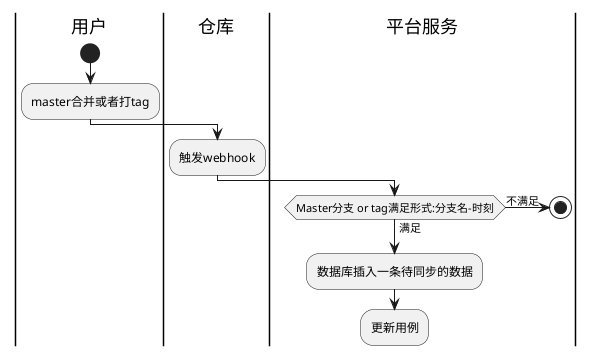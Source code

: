 @startuml

skinparam ConditionEndStyle hline

|user|用户

start

:master合并或者打tag;

|git|仓库
:触发webhook;

|service|平台服务
if(Master分支 or tag满足形式:分支名-时刻) then (满足)
else(不满足)
    stop
endif
:数据库插入一条待同步的数据;
:更新用例;
@enduml
